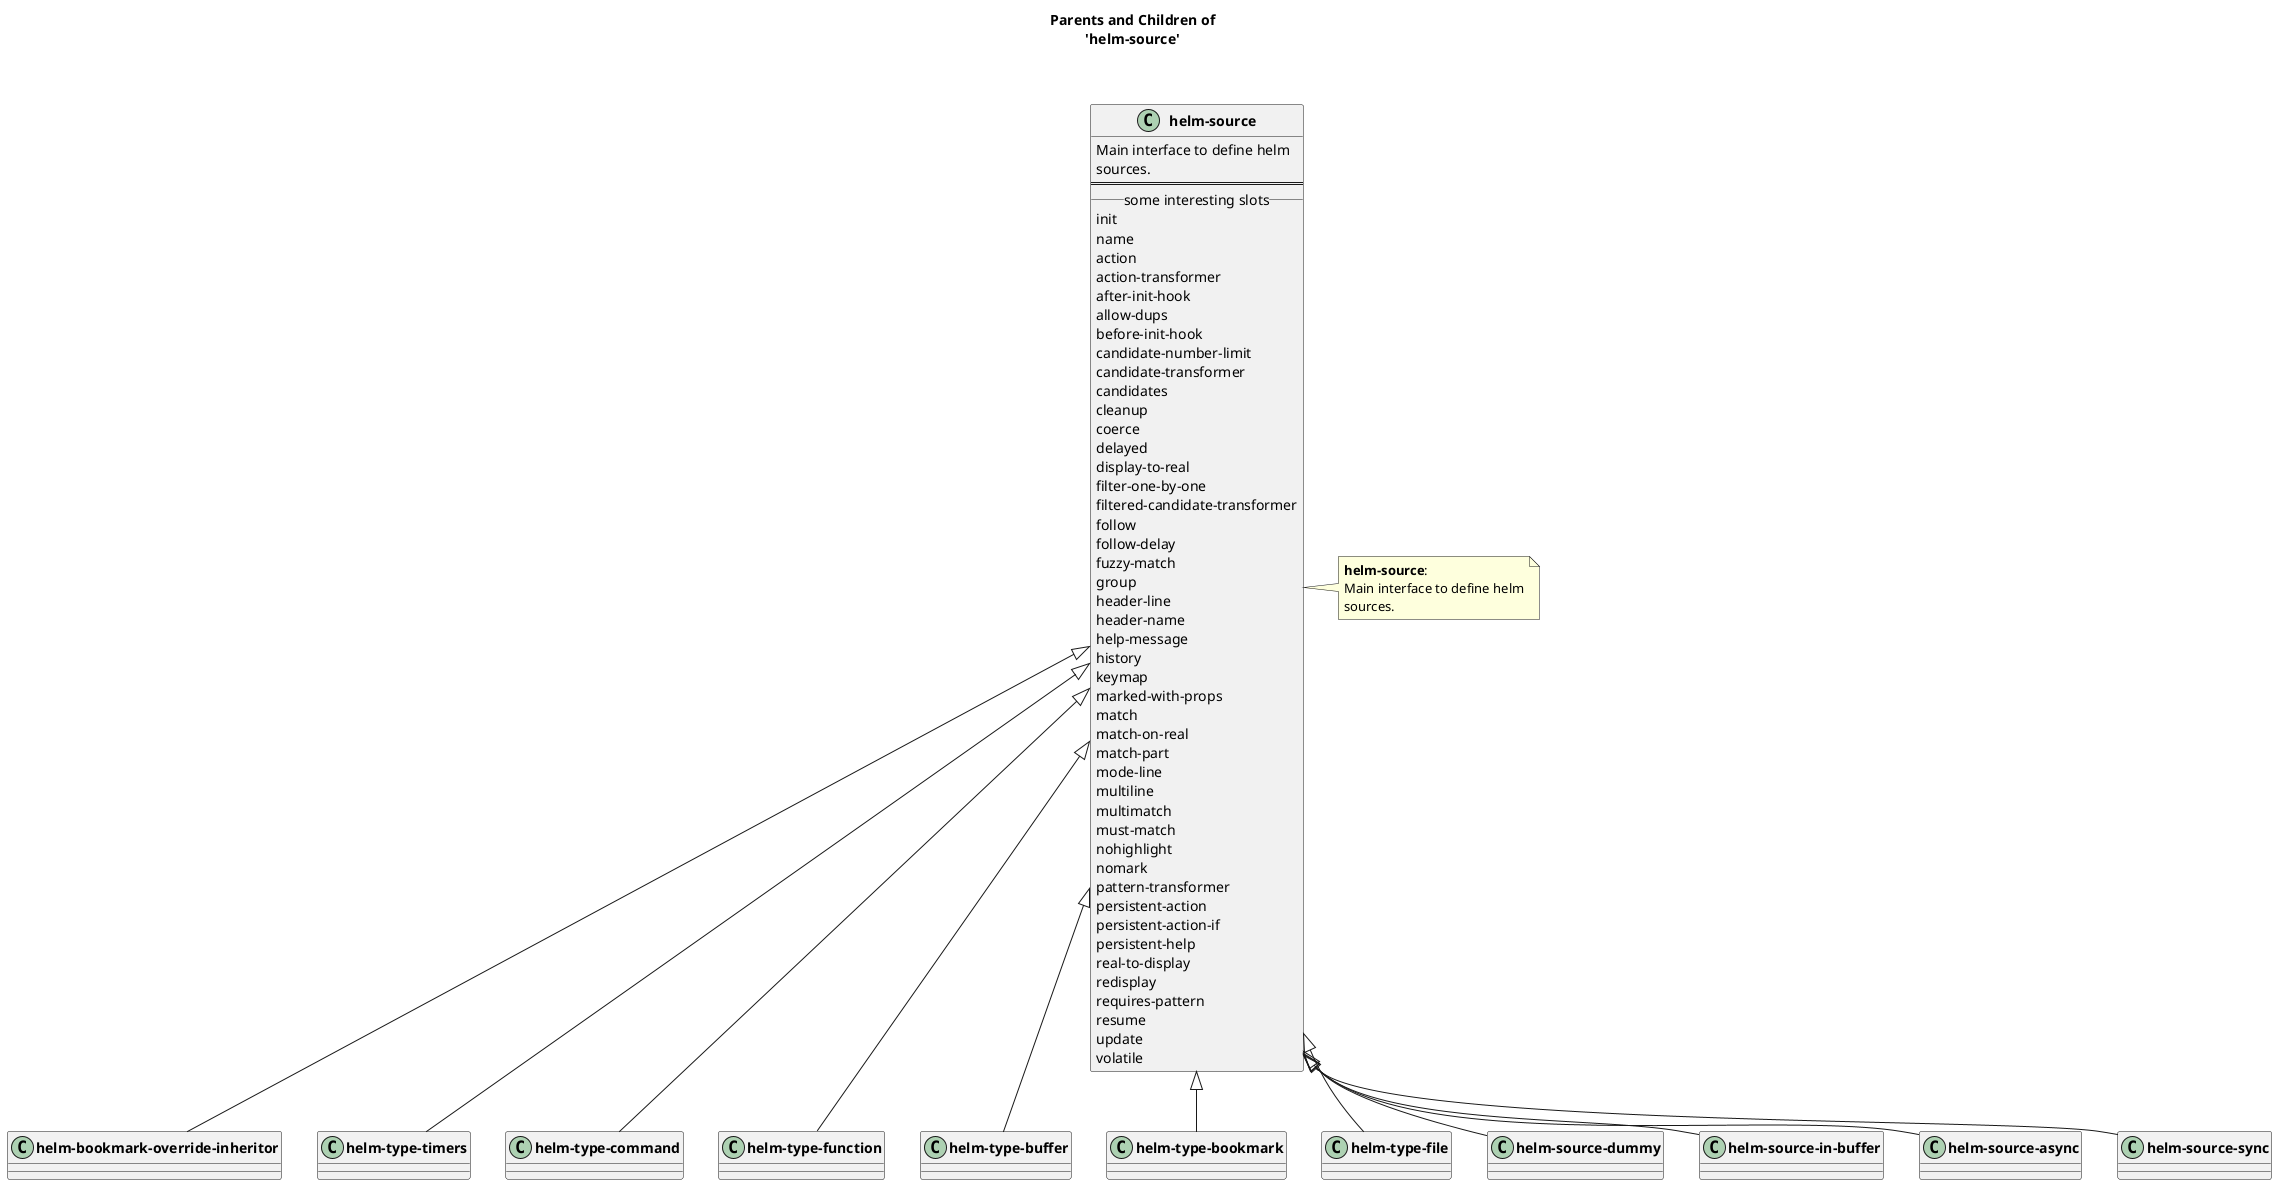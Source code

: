 @startuml
skinparam classFontStyle bold
skinparam captionFontStyle bold
title **Parents and Children of**\n**'helm-source'**\n\n
class "helm-source" {
	Main interface to define helm
	sources.
	==
	__ some interesting slots __
	init
	name
	action
	action-transformer
	after-init-hook
	allow-dups
	before-init-hook
	candidate-number-limit
	candidate-transformer
	candidates
	cleanup
	coerce
	delayed
	display-to-real
	filter-one-by-one
	filtered-candidate-transformer
	follow
	follow-delay
	fuzzy-match
	group
	header-line
	header-name
	help-message
	history
	keymap
	marked-with-props
	match
	match-on-real
	match-part
	mode-line
	multiline
	multimatch
	must-match
	nohighlight
	nomark
	pattern-transformer
	persistent-action
	persistent-action-if
	persistent-help
	real-to-display
	redisplay
	requires-pattern
	resume
	update
	volatile
}
note right of "helm-source"
	**helm-source**:
	Main interface to define helm
	sources.
end note
"helm-source" <|-- "helm-bookmark-override-inheritor"
"helm-source" <|-- "helm-type-timers"
"helm-source" <|-- "helm-type-command"
"helm-source" <|-- "helm-type-function"
"helm-source" <|-- "helm-type-buffer"
"helm-source" <|-- "helm-type-bookmark"
"helm-source" <|-- "helm-type-file"
"helm-source" <|-- "helm-source-dummy"
"helm-source" <|-- "helm-source-in-buffer"
"helm-source" <|-- "helm-source-async"
"helm-source" <|-- "helm-source-sync"
@enduml

